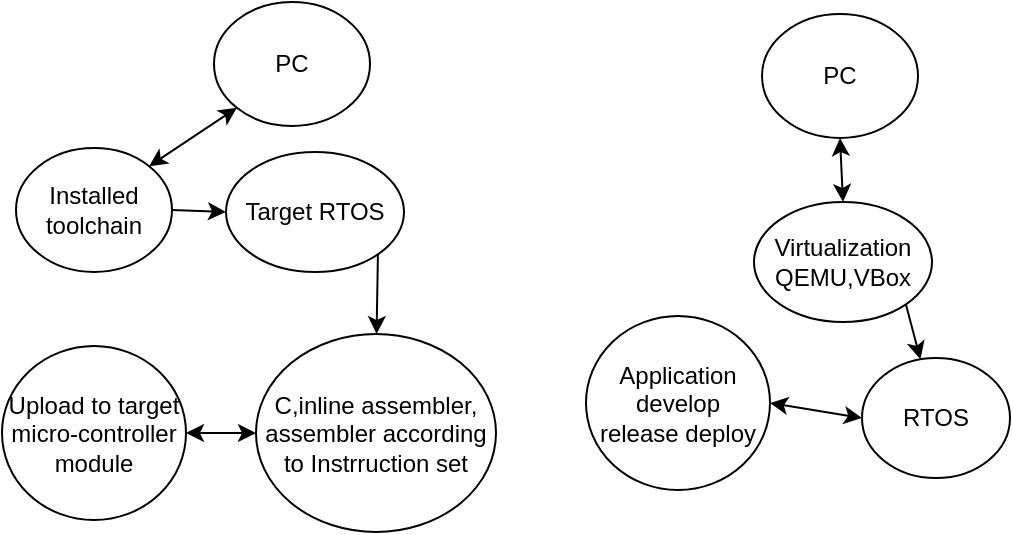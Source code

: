 <mxfile version="22.1.4" type="google">
  <diagram name="Page-1" id="8ujNkZL-UvPTrEu08CEH">
    <mxGraphModel grid="0" page="1" gridSize="10" guides="1" tooltips="1" connect="1" arrows="1" fold="1" pageScale="1" pageWidth="850" pageHeight="1100" math="0" shadow="0">
      <root>
        <mxCell id="0" />
        <mxCell id="1" parent="0" />
        <mxCell id="hCgfWxHEHQQVAN8_4vTF-3" value="PC" style="ellipse;whiteSpace=wrap;html=1;" vertex="1" parent="1">
          <mxGeometry x="407" y="29" width="78" height="62" as="geometry" />
        </mxCell>
        <mxCell id="hCgfWxHEHQQVAN8_4vTF-4" value="&lt;div&gt;Virtualization&lt;/div&gt;&lt;div&gt;QEMU,VBox&lt;br&gt;&lt;/div&gt;" style="ellipse;whiteSpace=wrap;html=1;" vertex="1" parent="1">
          <mxGeometry x="403" y="123" width="89" height="60" as="geometry" />
        </mxCell>
        <mxCell id="hCgfWxHEHQQVAN8_4vTF-6" value="RTOS" style="ellipse;whiteSpace=wrap;html=1;" vertex="1" parent="1">
          <mxGeometry x="457" y="201" width="74" height="60" as="geometry" />
        </mxCell>
        <mxCell id="hCgfWxHEHQQVAN8_4vTF-8" value="&lt;div&gt;Application develop&lt;/div&gt;&lt;div&gt;release deploy&lt;br&gt;&lt;/div&gt;" style="ellipse;whiteSpace=wrap;html=1;" vertex="1" parent="1">
          <mxGeometry x="319" y="180" width="92" height="87" as="geometry" />
        </mxCell>
        <mxCell id="hCgfWxHEHQQVAN8_4vTF-9" value="" style="endArrow=classic;startArrow=classic;html=1;rounded=0;entryX=0.5;entryY=1;entryDx=0;entryDy=0;exitX=0.5;exitY=0;exitDx=0;exitDy=0;" edge="1" parent="1" source="hCgfWxHEHQQVAN8_4vTF-4" target="hCgfWxHEHQQVAN8_4vTF-3">
          <mxGeometry width="50" height="50" relative="1" as="geometry">
            <mxPoint x="421" y="286" as="sourcePoint" />
            <mxPoint x="471" y="236" as="targetPoint" />
          </mxGeometry>
        </mxCell>
        <mxCell id="hCgfWxHEHQQVAN8_4vTF-10" value="" style="endArrow=classic;html=1;rounded=0;exitX=1;exitY=1;exitDx=0;exitDy=0;" edge="1" parent="1" source="hCgfWxHEHQQVAN8_4vTF-4" target="hCgfWxHEHQQVAN8_4vTF-6">
          <mxGeometry width="50" height="50" relative="1" as="geometry">
            <mxPoint x="421" y="286" as="sourcePoint" />
            <mxPoint x="471" y="236" as="targetPoint" />
          </mxGeometry>
        </mxCell>
        <mxCell id="hCgfWxHEHQQVAN8_4vTF-14" value="" style="endArrow=classic;startArrow=classic;html=1;rounded=0;entryX=1;entryY=0.5;entryDx=0;entryDy=0;exitX=0;exitY=0.5;exitDx=0;exitDy=0;" edge="1" parent="1" source="hCgfWxHEHQQVAN8_4vTF-6" target="hCgfWxHEHQQVAN8_4vTF-8">
          <mxGeometry width="50" height="50" relative="1" as="geometry">
            <mxPoint x="458" y="133" as="sourcePoint" />
            <mxPoint x="456" y="101" as="targetPoint" />
          </mxGeometry>
        </mxCell>
        <mxCell id="hCgfWxHEHQQVAN8_4vTF-15" value="PC" style="ellipse;whiteSpace=wrap;html=1;" vertex="1" parent="1">
          <mxGeometry x="133" y="23" width="78" height="62" as="geometry" />
        </mxCell>
        <mxCell id="hCgfWxHEHQQVAN8_4vTF-16" value="Target RTOS" style="ellipse;whiteSpace=wrap;html=1;" vertex="1" parent="1">
          <mxGeometry x="139" y="98" width="89" height="60" as="geometry" />
        </mxCell>
        <mxCell id="hCgfWxHEHQQVAN8_4vTF-17" value="&lt;div&gt;C,inline assembler,&lt;/div&gt;&lt;div&gt;assembler according to Instrruction set&lt;/div&gt;" style="ellipse;whiteSpace=wrap;html=1;" vertex="1" parent="1">
          <mxGeometry x="154" y="189" width="120" height="99" as="geometry" />
        </mxCell>
        <mxCell id="hCgfWxHEHQQVAN8_4vTF-18" value="Upload to target micro-controller module" style="ellipse;whiteSpace=wrap;html=1;" vertex="1" parent="1">
          <mxGeometry x="27" y="195" width="92" height="87" as="geometry" />
        </mxCell>
        <mxCell id="hCgfWxHEHQQVAN8_4vTF-19" value="" style="endArrow=classic;startArrow=classic;html=1;rounded=0;entryX=0;entryY=1;entryDx=0;entryDy=0;exitX=1;exitY=0;exitDx=0;exitDy=0;" edge="1" parent="1" source="hCgfWxHEHQQVAN8_4vTF-22" target="hCgfWxHEHQQVAN8_4vTF-15">
          <mxGeometry width="50" height="50" relative="1" as="geometry">
            <mxPoint x="147" y="280" as="sourcePoint" />
            <mxPoint x="197" y="230" as="targetPoint" />
          </mxGeometry>
        </mxCell>
        <mxCell id="hCgfWxHEHQQVAN8_4vTF-20" value="" style="endArrow=classic;html=1;rounded=0;exitX=1;exitY=1;exitDx=0;exitDy=0;" edge="1" parent="1" source="hCgfWxHEHQQVAN8_4vTF-16" target="hCgfWxHEHQQVAN8_4vTF-17">
          <mxGeometry width="50" height="50" relative="1" as="geometry">
            <mxPoint x="147" y="280" as="sourcePoint" />
            <mxPoint x="197" y="230" as="targetPoint" />
          </mxGeometry>
        </mxCell>
        <mxCell id="hCgfWxHEHQQVAN8_4vTF-21" value="" style="endArrow=classic;startArrow=classic;html=1;rounded=0;entryX=1;entryY=0.5;entryDx=0;entryDy=0;exitX=0;exitY=0.5;exitDx=0;exitDy=0;" edge="1" parent="1" source="hCgfWxHEHQQVAN8_4vTF-17" target="hCgfWxHEHQQVAN8_4vTF-18">
          <mxGeometry width="50" height="50" relative="1" as="geometry">
            <mxPoint x="184" y="127" as="sourcePoint" />
            <mxPoint x="182" y="95" as="targetPoint" />
          </mxGeometry>
        </mxCell>
        <mxCell id="hCgfWxHEHQQVAN8_4vTF-22" value="Installed toolchain" style="ellipse;whiteSpace=wrap;html=1;" vertex="1" parent="1">
          <mxGeometry x="34" y="96" width="78" height="62" as="geometry" />
        </mxCell>
        <mxCell id="hCgfWxHEHQQVAN8_4vTF-23" value="" style="endArrow=classic;html=1;rounded=0;exitX=1;exitY=0.5;exitDx=0;exitDy=0;entryX=0;entryY=0.5;entryDx=0;entryDy=0;" edge="1" parent="1" source="hCgfWxHEHQQVAN8_4vTF-22" target="hCgfWxHEHQQVAN8_4vTF-16">
          <mxGeometry width="50" height="50" relative="1" as="geometry">
            <mxPoint x="215" y="178" as="sourcePoint" />
            <mxPoint x="236" y="209" as="targetPoint" />
          </mxGeometry>
        </mxCell>
      </root>
    </mxGraphModel>
  </diagram>
</mxfile>
